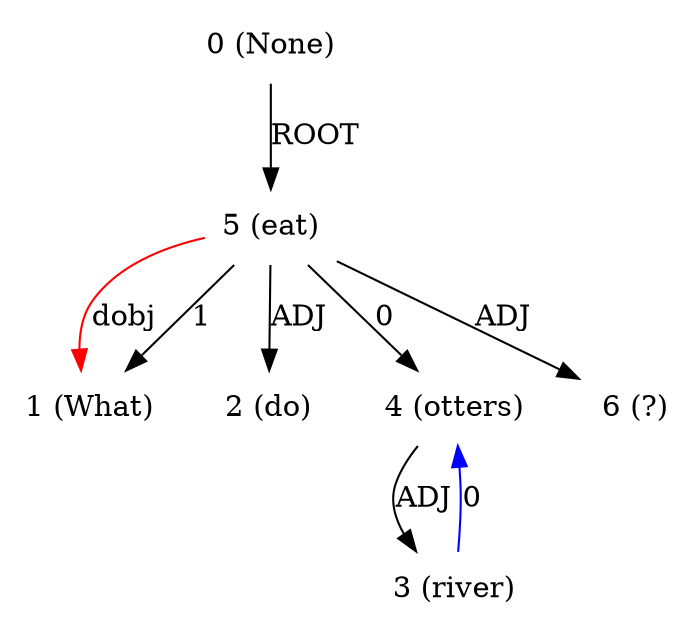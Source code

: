 digraph G{
edge [dir=forward]
node [shape=plaintext]

0 [label="0 (None)"]
0 -> 5 [label="ROOT"]
1 [label="1 (What)"]
5 -> 1 [label="dobj", color="red"]
2 [label="2 (do)"]
3 [label="3 (river)"]
3 -> 4 [label="0", color="blue"]
4 [label="4 (otters)"]
4 -> 3 [label="ADJ"]
5 [label="5 (eat)"]
5 -> 1 [label="1"]
5 -> 4 [label="0"]
5 -> 2 [label="ADJ"]
5 -> 6 [label="ADJ"]
6 [label="6 (?)"]
}
